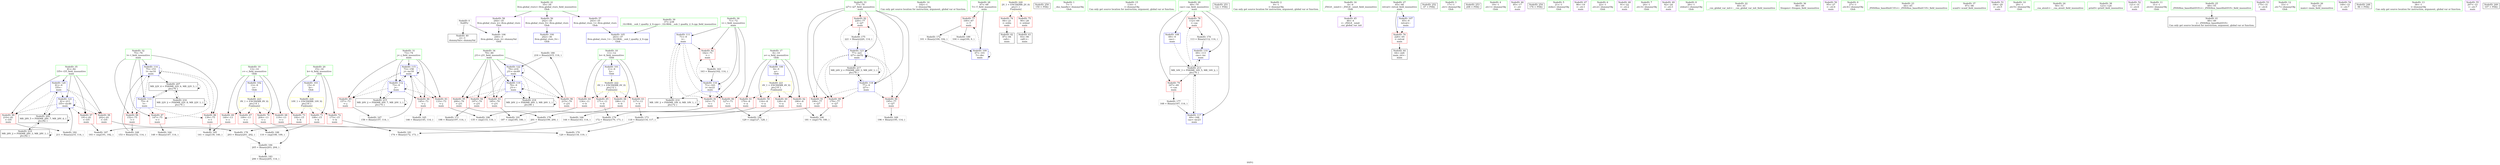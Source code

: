 digraph "SVFG" {
	label="SVFG";

	Node0x5646f2d2cac0 [shape=record,color=grey,label="{NodeID: 0\nNullPtr}"];
	Node0x5646f2d2cac0 -> Node0x5646f2d48980[style=solid];
	Node0x5646f2d2cac0 -> Node0x5646f2d499a0[style=solid];
	Node0x5646f2d527b0 [shape=record,color=grey,label="{NodeID: 180\n216 = Binary(215, 114, )\n}"];
	Node0x5646f2d527b0 -> Node0x5646f2d4eeb0[style=solid];
	Node0x5646f2d49130 [shape=record,color=red,label="{NodeID: 97\n191\<--81\n\<--l35\nmain\n}"];
	Node0x5646f2d49130 -> Node0x5646f2d53230[style=solid];
	Node0x5646f2d2e5d0 [shape=record,color=green,label="{NodeID: 14\n102\<--1\n\<--dummyObj\nCan only get source location for instruction, argument, global var or function.}"];
	Node0x5646f2d49de0 [shape=record,color=blue,label="{NodeID: 111\n71\<--9\ni\<--\nmain\n}"];
	Node0x5646f2d49de0 -> Node0x5646f2d4bb10[style=dashed];
	Node0x5646f2d49de0 -> Node0x5646f2d4bbe0[style=dashed];
	Node0x5646f2d49de0 -> Node0x5646f2d4bcb0[style=dashed];
	Node0x5646f2d49de0 -> Node0x5646f2d4e9d0[style=dashed];
	Node0x5646f2d49de0 -> Node0x5646f2d61400[style=dashed];
	Node0x5646f2d47f70 [shape=record,color=green,label="{NodeID: 28\n67\<--68\nT\<--T_field_insensitive\nmain\n}"];
	Node0x5646f2d47f70 -> Node0x5646f2d4b8a0[style=solid];
	Node0x5646f2d47f70 -> Node0x5646f2d49c40[style=solid];
	Node0x5646f2d48b80 [shape=record,color=black,label="{NodeID: 42\n87\<--84\ncall\<--\nmain\n}"];
	Node0x5646f2d63e00 [shape=record,color=yellow,style=double,label="{NodeID: 222\n6V_1 = ENCHI(MR_6V_0)\npts\{12 \}\nFun[main]}"];
	Node0x5646f2d63e00 -> Node0x5646f2d4ad40[style=dashed];
	Node0x5646f2d63e00 -> Node0x5646f2d4ae10[style=dashed];
	Node0x5646f2d63e00 -> Node0x5646f2d4aee0[style=dashed];
	Node0x5646f2d63e00 -> Node0x5646f2d4afb0[style=dashed];
	Node0x5646f2d4a700 [shape=record,color=purple,label="{NodeID: 56\n242\<--35\nllvm.global_ctors_0\<--llvm.global_ctors\nGlob }"];
	Node0x5646f2d4a700 -> Node0x5646f2d497a0[style=solid];
	Node0x5646f2d4b2f0 [shape=record,color=red,label="{NodeID: 70\n204\<--13\n\<--c\nmain\n}"];
	Node0x5646f2d4b2f0 -> Node0x5646f2d52db0[style=solid];
	Node0x5646f2d70c70 [shape=record,color=black,label="{NodeID: 250\n150 = PHI()\n}"];
	Node0x5646f2d51430 [shape=record,color=grey,label="{NodeID: 167\n158 = Binary(157, 114, )\n}"];
	Node0x5646f2d51430 -> Node0x5646f2d4e900[style=solid];
	Node0x5646f2d4be50 [shape=record,color=red,label="{NodeID: 84\n145\<--73\n\<--j\nmain\n}"];
	Node0x5646f2d4be50 -> Node0x5646f2d51130[style=solid];
	Node0x5646f2d2bbd0 [shape=record,color=green,label="{NodeID: 1\n7\<--1\n__dso_handle\<--dummyObj\nGlob }"];
	Node0x5646f2d52930 [shape=record,color=grey,label="{NodeID: 181\n174 = Binary(172, 173, )\n}"];
	Node0x5646f2d49200 [shape=record,color=red,label="{NodeID: 98\n202\<--81\n\<--l35\nmain\n}"];
	Node0x5646f2d49200 -> Node0x5646f2d524b0[style=solid];
	Node0x5646f2d2e6a0 [shape=record,color=green,label="{NodeID: 15\n114\<--1\n\<--dummyObj\nCan only get source location for instruction, argument, global var or function.}"];
	Node0x5646f2d49eb0 [shape=record,color=blue,label="{NodeID: 112\n73\<--9\nj\<--\nmain\n}"];
	Node0x5646f2d49eb0 -> Node0x5646f2d4bd80[style=dashed];
	Node0x5646f2d49eb0 -> Node0x5646f2d4be50[style=dashed];
	Node0x5646f2d49eb0 -> Node0x5646f2d4bf20[style=dashed];
	Node0x5646f2d49eb0 -> Node0x5646f2d49eb0[style=dashed];
	Node0x5646f2d49eb0 -> Node0x5646f2d4e900[style=dashed];
	Node0x5646f2d49eb0 -> Node0x5646f2d61900[style=dashed];
	Node0x5646f2d48000 [shape=record,color=green,label="{NodeID: 29\n69\<--70\ncas\<--cas_field_insensitive\nmain\n}"];
	Node0x5646f2d48000 -> Node0x5646f2d4b970[style=solid];
	Node0x5646f2d48000 -> Node0x5646f2d4ba40[style=solid];
	Node0x5646f2d48000 -> Node0x5646f2d49b70[style=solid];
	Node0x5646f2d48000 -> Node0x5646f2d49d10[style=solid];
	Node0x5646f2d48000 -> Node0x5646f2d4eaa0[style=solid];
	Node0x5646f2d5fb00 [shape=record,color=black,label="{NodeID: 209\nMR_28V_5 = PHI(MR_28V_7, MR_28V_4, )\npts\{82 \}\n}"];
	Node0x5646f2d5fb00 -> Node0x5646f2d4ed10[style=dashed];
	Node0x5646f2d5fb00 -> Node0x5646f2d5fb00[style=dashed];
	Node0x5646f2d5fb00 -> Node0x5646f2d62d00[style=dashed];
	Node0x5646f2d48c50 [shape=record,color=black,label="{NodeID: 43\n93\<--90\ncall1\<--\nmain\n}"];
	Node0x5646f2d63ee0 [shape=record,color=yellow,style=double,label="{NodeID: 223\n8V_1 = ENCHI(MR_8V_0)\npts\{14 \}\nFun[main]}"];
	Node0x5646f2d63ee0 -> Node0x5646f2d4b080[style=dashed];
	Node0x5646f2d63ee0 -> Node0x5646f2d4b150[style=dashed];
	Node0x5646f2d63ee0 -> Node0x5646f2d4b220[style=dashed];
	Node0x5646f2d63ee0 -> Node0x5646f2d4b2f0[style=dashed];
	Node0x5646f2d4a800 [shape=record,color=purple,label="{NodeID: 57\n243\<--35\nllvm.global_ctors_1\<--llvm.global_ctors\nGlob }"];
	Node0x5646f2d4a800 -> Node0x5646f2d498a0[style=solid];
	Node0x5646f2d4b3c0 [shape=record,color=red,label="{NodeID: 71\n108\<--15\n\<--k\nmain\n}"];
	Node0x5646f2d4b3c0 -> Node0x5646f2d533b0[style=solid];
	Node0x5646f2d70d70 [shape=record,color=black,label="{NodeID: 251\n122 = PHI()\n}"];
	Node0x5646f2d515b0 [shape=record,color=grey,label="{NodeID: 168\n153 = Binary(152, 114, )\n}"];
	Node0x5646f2d515b0 -> Node0x5646f2d4e830[style=solid];
	Node0x5646f2d4bf20 [shape=record,color=red,label="{NodeID: 85\n157\<--73\n\<--j\nmain\n}"];
	Node0x5646f2d4bf20 -> Node0x5646f2d51430[style=solid];
	Node0x5646f2d2ce20 [shape=record,color=green,label="{NodeID: 2\n9\<--1\n\<--dummyObj\nCan only get source location for instruction, argument, global var or function.}"];
	Node0x5646f2d52ab0 [shape=record,color=grey,label="{NodeID: 182\n211 = Binary(210, 114, )\n}"];
	Node0x5646f2d52ab0 -> Node0x5646f2d4ede0[style=solid];
	Node0x5646f2d492d0 [shape=record,color=red,label="{NodeID: 99\n210\<--81\n\<--l35\nmain\n}"];
	Node0x5646f2d492d0 -> Node0x5646f2d52ab0[style=solid];
	Node0x5646f2d2d7b0 [shape=record,color=green,label="{NodeID: 16\n4\<--6\n_ZStL8__ioinit\<--_ZStL8__ioinit_field_insensitive\nGlob }"];
	Node0x5646f2d2d7b0 -> Node0x5646f2d48df0[style=solid];
	Node0x5646f2d49f80 [shape=record,color=blue,label="{NodeID: 113\n75\<--9\nl\<--\nmain\n}"];
	Node0x5646f2d49f80 -> Node0x5646f2d4bff0[style=dashed];
	Node0x5646f2d49f80 -> Node0x5646f2d4c0c0[style=dashed];
	Node0x5646f2d49f80 -> Node0x5646f2d4c190[style=dashed];
	Node0x5646f2d49f80 -> Node0x5646f2d4e830[style=dashed];
	Node0x5646f2d49f80 -> Node0x5646f2d5f100[style=dashed];
	Node0x5646f2d480d0 [shape=record,color=green,label="{NodeID: 30\n71\<--72\ni\<--i_field_insensitive\nmain\n}"];
	Node0x5646f2d480d0 -> Node0x5646f2d4bb10[style=solid];
	Node0x5646f2d480d0 -> Node0x5646f2d4bbe0[style=solid];
	Node0x5646f2d480d0 -> Node0x5646f2d4bcb0[style=solid];
	Node0x5646f2d480d0 -> Node0x5646f2d49de0[style=solid];
	Node0x5646f2d480d0 -> Node0x5646f2d4e9d0[style=solid];
	Node0x5646f2d48d20 [shape=record,color=black,label="{NodeID: 44\n64\<--226\nmain_ret\<--\nmain\n}"];
	Node0x5646f2d647d0 [shape=record,color=yellow,style=double,label="{NodeID: 224\n10V_1 = ENCHI(MR_10V_0)\npts\{16 \}\nFun[main]}"];
	Node0x5646f2d647d0 -> Node0x5646f2d4b3c0[style=dashed];
	Node0x5646f2d647d0 -> Node0x5646f2d4b490[style=dashed];
	Node0x5646f2d647d0 -> Node0x5646f2d4b560[style=dashed];
	Node0x5646f2d4a900 [shape=record,color=purple,label="{NodeID: 58\n244\<--35\nllvm.global_ctors_2\<--llvm.global_ctors\nGlob }"];
	Node0x5646f2d4a900 -> Node0x5646f2d499a0[style=solid];
	Node0x5646f2d4b490 [shape=record,color=red,label="{NodeID: 72\n173\<--15\n\<--k\nmain\n}"];
	Node0x5646f2d4b490 -> Node0x5646f2d52930[style=solid];
	Node0x5646f2d70e70 [shape=record,color=black,label="{NodeID: 252\n47 = PHI()\n}"];
	Node0x5646f2d51730 [shape=record,color=grey,label="{NodeID: 169\n196 = Binary(195, 114, )\n}"];
	Node0x5646f2d4bff0 [shape=record,color=red,label="{NodeID: 86\n139\<--75\n\<--l\nmain\n}"];
	Node0x5646f2d4bff0 -> Node0x5646f2d52f30[style=solid];
	Node0x5646f2d2d680 [shape=record,color=green,label="{NodeID: 3\n17\<--1\n.str\<--dummyObj\nGlob }"];
	Node0x5646f2d52c30 [shape=record,color=grey,label="{NodeID: 183\n206 = Binary(205, 114, )\n}"];
	Node0x5646f2d493a0 [shape=record,color=blue,label="{NodeID: 100\n8\<--9\na\<--\nGlob }"];
	Node0x5646f2d493a0 -> Node0x5646f2d63d20[style=dashed];
	Node0x5646f2d2d880 [shape=record,color=green,label="{NodeID: 17\n8\<--10\na\<--a_field_insensitive\nGlob }"];
	Node0x5646f2d2d880 -> Node0x5646f2d4aa00[style=solid];
	Node0x5646f2d2d880 -> Node0x5646f2d4aad0[style=solid];
	Node0x5646f2d2d880 -> Node0x5646f2d4aba0[style=solid];
	Node0x5646f2d2d880 -> Node0x5646f2d4ac70[style=solid];
	Node0x5646f2d2d880 -> Node0x5646f2d493a0[style=solid];
	Node0x5646f2d4e830 [shape=record,color=blue,label="{NodeID: 114\n75\<--153\nl\<--inc16\nmain\n}"];
	Node0x5646f2d4e830 -> Node0x5646f2d4bff0[style=dashed];
	Node0x5646f2d4e830 -> Node0x5646f2d4c0c0[style=dashed];
	Node0x5646f2d4e830 -> Node0x5646f2d4c190[style=dashed];
	Node0x5646f2d4e830 -> Node0x5646f2d4e830[style=dashed];
	Node0x5646f2d4e830 -> Node0x5646f2d5f100[style=dashed];
	Node0x5646f2d481a0 [shape=record,color=green,label="{NodeID: 31\n73\<--74\nj\<--j_field_insensitive\nmain\n}"];
	Node0x5646f2d481a0 -> Node0x5646f2d4bd80[style=solid];
	Node0x5646f2d481a0 -> Node0x5646f2d4be50[style=solid];
	Node0x5646f2d481a0 -> Node0x5646f2d4bf20[style=solid];
	Node0x5646f2d481a0 -> Node0x5646f2d49eb0[style=solid];
	Node0x5646f2d481a0 -> Node0x5646f2d4e900[style=solid];
	Node0x5646f2d48df0 [shape=record,color=purple,label="{NodeID: 45\n46\<--4\n\<--_ZStL8__ioinit\n__cxx_global_var_init\n}"];
	Node0x5646f2d4aa00 [shape=record,color=red,label="{NodeID: 59\n116\<--8\n\<--a\nmain\n}"];
	Node0x5646f2d4aa00 -> Node0x5646f2d51d30[style=solid];
	Node0x5646f2d4b560 [shape=record,color=red,label="{NodeID: 73\n192\<--15\n\<--k\nmain\n}"];
	Node0x5646f2d4b560 -> Node0x5646f2d53230[style=solid];
	Node0x5646f2d70f70 [shape=record,color=black,label="{NodeID: 253\n208 = PHI()\n}"];
	Node0x5646f2d518b0 [shape=record,color=grey,label="{NodeID: 170\n120 = Binary(118, 119, )\n}"];
	Node0x5646f2d4c0c0 [shape=record,color=red,label="{NodeID: 87\n147\<--75\n\<--l\nmain\n}"];
	Node0x5646f2d4c0c0 -> Node0x5646f2d50fb0[style=solid];
	Node0x5646f2d2d0c0 [shape=record,color=green,label="{NodeID: 4\n19\<--1\n.str.1\<--dummyObj\nGlob }"];
	Node0x5646f2d52db0 [shape=record,color=grey,label="{NodeID: 184\n205 = Binary(203, 204, )\n}"];
	Node0x5646f2d52db0 -> Node0x5646f2d52c30[style=solid];
	Node0x5646f2d494a0 [shape=record,color=blue,label="{NodeID: 101\n11\<--9\nb\<--\nGlob }"];
	Node0x5646f2d494a0 -> Node0x5646f2d63e00[style=dashed];
	Node0x5646f2d2d950 [shape=record,color=green,label="{NodeID: 18\n11\<--12\nb\<--b_field_insensitive\nGlob }"];
	Node0x5646f2d2d950 -> Node0x5646f2d4ad40[style=solid];
	Node0x5646f2d2d950 -> Node0x5646f2d4ae10[style=solid];
	Node0x5646f2d2d950 -> Node0x5646f2d4aee0[style=solid];
	Node0x5646f2d2d950 -> Node0x5646f2d4afb0[style=solid];
	Node0x5646f2d2d950 -> Node0x5646f2d494a0[style=solid];
	Node0x5646f2d4e900 [shape=record,color=blue,label="{NodeID: 115\n73\<--158\nj\<--inc18\nmain\n}"];
	Node0x5646f2d4e900 -> Node0x5646f2d4bd80[style=dashed];
	Node0x5646f2d4e900 -> Node0x5646f2d4be50[style=dashed];
	Node0x5646f2d4e900 -> Node0x5646f2d4bf20[style=dashed];
	Node0x5646f2d4e900 -> Node0x5646f2d49eb0[style=dashed];
	Node0x5646f2d4e900 -> Node0x5646f2d4e900[style=dashed];
	Node0x5646f2d4e900 -> Node0x5646f2d61900[style=dashed];
	Node0x5646f2d48270 [shape=record,color=green,label="{NodeID: 32\n75\<--76\nl\<--l_field_insensitive\nmain\n}"];
	Node0x5646f2d48270 -> Node0x5646f2d4bff0[style=solid];
	Node0x5646f2d48270 -> Node0x5646f2d4c0c0[style=solid];
	Node0x5646f2d48270 -> Node0x5646f2d4c190[style=solid];
	Node0x5646f2d48270 -> Node0x5646f2d49f80[style=solid];
	Node0x5646f2d48270 -> Node0x5646f2d4e830[style=solid];
	Node0x5646f2d48ec0 [shape=record,color=purple,label="{NodeID: 46\n85\<--17\n\<--.str\nmain\n}"];
	Node0x5646f2d4aad0 [shape=record,color=red,label="{NodeID: 60\n128\<--8\n\<--a\nmain\n}"];
	Node0x5646f2d4aad0 -> Node0x5646f2d4c8d0[style=solid];
	Node0x5646f2d4b630 [shape=record,color=red,label="{NodeID: 74\n84\<--21\n\<--stdin\nmain\n}"];
	Node0x5646f2d4b630 -> Node0x5646f2d48b80[style=solid];
	Node0x5646f2d71070 [shape=record,color=black,label="{NodeID: 254\n176 = PHI()\n}"];
	Node0x5646f2d51a30 [shape=record,color=grey,label="{NodeID: 171\n198 = Binary(197, 114, )\n}"];
	Node0x5646f2d4c190 [shape=record,color=red,label="{NodeID: 88\n152\<--75\n\<--l\nmain\n}"];
	Node0x5646f2d4c190 -> Node0x5646f2d515b0[style=solid];
	Node0x5646f2d2cf40 [shape=record,color=green,label="{NodeID: 5\n21\<--1\nstdin\<--dummyObj\nGlob }"];
	Node0x5646f2d52f30 [shape=record,color=grey,label="{NodeID: 185\n141 = cmp(139, 140, )\n}"];
	Node0x5646f2d495a0 [shape=record,color=blue,label="{NodeID: 102\n13\<--9\nc\<--\nGlob }"];
	Node0x5646f2d495a0 -> Node0x5646f2d63ee0[style=dashed];
	Node0x5646f2d2da20 [shape=record,color=green,label="{NodeID: 19\n13\<--14\nc\<--c_field_insensitive\nGlob }"];
	Node0x5646f2d2da20 -> Node0x5646f2d4b080[style=solid];
	Node0x5646f2d2da20 -> Node0x5646f2d4b150[style=solid];
	Node0x5646f2d2da20 -> Node0x5646f2d4b220[style=solid];
	Node0x5646f2d2da20 -> Node0x5646f2d4b2f0[style=solid];
	Node0x5646f2d2da20 -> Node0x5646f2d495a0[style=solid];
	Node0x5646f2d4e9d0 [shape=record,color=blue,label="{NodeID: 116\n71\<--163\ni\<--inc21\nmain\n}"];
	Node0x5646f2d4e9d0 -> Node0x5646f2d4bb10[style=dashed];
	Node0x5646f2d4e9d0 -> Node0x5646f2d4bbe0[style=dashed];
	Node0x5646f2d4e9d0 -> Node0x5646f2d4bcb0[style=dashed];
	Node0x5646f2d4e9d0 -> Node0x5646f2d4e9d0[style=dashed];
	Node0x5646f2d4e9d0 -> Node0x5646f2d61400[style=dashed];
	Node0x5646f2d48340 [shape=record,color=green,label="{NodeID: 33\n77\<--78\ni27\<--i27_field_insensitive\nmain\n}"];
	Node0x5646f2d48340 -> Node0x5646f2d4c260[style=solid];
	Node0x5646f2d48340 -> Node0x5646f2d4c330[style=solid];
	Node0x5646f2d48340 -> Node0x5646f2d4c400[style=solid];
	Node0x5646f2d48340 -> Node0x5646f2d4c4d0[style=solid];
	Node0x5646f2d48340 -> Node0x5646f2d4eb70[style=solid];
	Node0x5646f2d48340 -> Node0x5646f2d4ef80[style=solid];
	Node0x5646f2d60f00 [shape=record,color=black,label="{NodeID: 213\nMR_16V_3 = PHI(MR_16V_5, MR_16V_2, )\npts\{70 \}\n}"];
	Node0x5646f2d60f00 -> Node0x5646f2d4b970[style=dashed];
	Node0x5646f2d60f00 -> Node0x5646f2d4ba40[style=dashed];
	Node0x5646f2d60f00 -> Node0x5646f2d49d10[style=dashed];
	Node0x5646f2d60f00 -> Node0x5646f2d4eaa0[style=dashed];
	Node0x5646f2d48f90 [shape=record,color=purple,label="{NodeID: 47\n86\<--19\n\<--.str.1\nmain\n}"];
	Node0x5646f2d4aba0 [shape=record,color=red,label="{NodeID: 61\n170\<--8\n\<--a\nmain\n}"];
	Node0x5646f2d4aba0 -> Node0x5646f2d52630[style=solid];
	Node0x5646f2d4b700 [shape=record,color=red,label="{NodeID: 75\n90\<--26\n\<--stdout\nmain\n}"];
	Node0x5646f2d4b700 -> Node0x5646f2d48c50[style=solid];
	Node0x5646f2d51bb0 [shape=record,color=grey,label="{NodeID: 172\n101 = Binary(100, 102, )\n}"];
	Node0x5646f2d51bb0 -> Node0x5646f2d49c40[style=solid];
	Node0x5646f2d4c260 [shape=record,color=red,label="{NodeID: 89\n179\<--77\n\<--i27\nmain\n}"];
	Node0x5646f2d4c260 -> Node0x5646f2d536b0[style=solid];
	Node0x5646f2d2cfd0 [shape=record,color=green,label="{NodeID: 6\n22\<--1\n.str.2\<--dummyObj\nGlob }"];
	Node0x5646f2d530b0 [shape=record,color=grey,label="{NodeID: 186\n135 = cmp(133, 134, )\n}"];
	Node0x5646f2d496a0 [shape=record,color=blue,label="{NodeID: 103\n15\<--9\nk\<--\nGlob }"];
	Node0x5646f2d496a0 -> Node0x5646f2d647d0[style=dashed];
	Node0x5646f2d2daf0 [shape=record,color=green,label="{NodeID: 20\n15\<--16\nk\<--k_field_insensitive\nGlob }"];
	Node0x5646f2d2daf0 -> Node0x5646f2d4b3c0[style=solid];
	Node0x5646f2d2daf0 -> Node0x5646f2d4b490[style=solid];
	Node0x5646f2d2daf0 -> Node0x5646f2d4b560[style=solid];
	Node0x5646f2d2daf0 -> Node0x5646f2d496a0[style=solid];
	Node0x5646f2d4eaa0 [shape=record,color=blue,label="{NodeID: 117\n69\<--168\ncas\<--inc23\nmain\n}"];
	Node0x5646f2d4eaa0 -> Node0x5646f2d60f00[style=dashed];
	Node0x5646f2d48410 [shape=record,color=green,label="{NodeID: 34\n79\<--80\nj31\<--j31_field_insensitive\nmain\n}"];
	Node0x5646f2d48410 -> Node0x5646f2d4c5a0[style=solid];
	Node0x5646f2d48410 -> Node0x5646f2d4c670[style=solid];
	Node0x5646f2d48410 -> Node0x5646f2d4c740[style=solid];
	Node0x5646f2d48410 -> Node0x5646f2d49060[style=solid];
	Node0x5646f2d48410 -> Node0x5646f2d4ec40[style=solid];
	Node0x5646f2d48410 -> Node0x5646f2d4eeb0[style=solid];
	Node0x5646f2d61400 [shape=record,color=black,label="{NodeID: 214\nMR_18V_2 = PHI(MR_18V_6, MR_18V_1, )\npts\{72 \}\n}"];
	Node0x5646f2d61400 -> Node0x5646f2d49de0[style=dashed];
	Node0x5646f2d61400 -> Node0x5646f2d61400[style=dashed];
	Node0x5646f2d4a080 [shape=record,color=purple,label="{NodeID: 48\n91\<--22\n\<--.str.2\nmain\n}"];
	Node0x5646f2d4ac70 [shape=record,color=red,label="{NodeID: 62\n180\<--8\n\<--a\nmain\n}"];
	Node0x5646f2d4ac70 -> Node0x5646f2d536b0[style=solid];
	Node0x5646f2d4b7d0 [shape=record,color=red,label="{NodeID: 76\n226\<--65\n\<--retval\nmain\n}"];
	Node0x5646f2d4b7d0 -> Node0x5646f2d48d20[style=solid];
	Node0x5646f2d51d30 [shape=record,color=grey,label="{NodeID: 173\n118 = Binary(116, 117, )\n}"];
	Node0x5646f2d51d30 -> Node0x5646f2d518b0[style=solid];
	Node0x5646f2d4c330 [shape=record,color=red,label="{NodeID: 90\n195\<--77\n\<--i27\nmain\n}"];
	Node0x5646f2d4c330 -> Node0x5646f2d51730[style=solid];
	Node0x5646f2d2e0e0 [shape=record,color=green,label="{NodeID: 7\n24\<--1\n.str.3\<--dummyObj\nGlob }"];
	Node0x5646f2d53230 [shape=record,color=grey,label="{NodeID: 187\n193 = cmp(191, 192, )\n}"];
	Node0x5646f2d497a0 [shape=record,color=blue,label="{NodeID: 104\n242\<--36\nllvm.global_ctors_0\<--\nGlob }"];
	Node0x5646f2d2dbc0 [shape=record,color=green,label="{NodeID: 21\n35\<--39\nllvm.global_ctors\<--llvm.global_ctors_field_insensitive\nGlob }"];
	Node0x5646f2d2dbc0 -> Node0x5646f2d4a700[style=solid];
	Node0x5646f2d2dbc0 -> Node0x5646f2d4a800[style=solid];
	Node0x5646f2d2dbc0 -> Node0x5646f2d4a900[style=solid];
	Node0x5646f2d4eb70 [shape=record,color=blue,label="{NodeID: 118\n77\<--9\ni27\<--\nmain\n}"];
	Node0x5646f2d4eb70 -> Node0x5646f2d4c260[style=dashed];
	Node0x5646f2d4eb70 -> Node0x5646f2d4c330[style=dashed];
	Node0x5646f2d4eb70 -> Node0x5646f2d4c400[style=dashed];
	Node0x5646f2d4eb70 -> Node0x5646f2d4c4d0[style=dashed];
	Node0x5646f2d4eb70 -> Node0x5646f2d4ef80[style=dashed];
	Node0x5646f2d4eb70 -> Node0x5646f2d62300[style=dashed];
	Node0x5646f2d484e0 [shape=record,color=green,label="{NodeID: 35\n81\<--82\nl35\<--l35_field_insensitive\nmain\n}"];
	Node0x5646f2d484e0 -> Node0x5646f2d49130[style=solid];
	Node0x5646f2d484e0 -> Node0x5646f2d49200[style=solid];
	Node0x5646f2d484e0 -> Node0x5646f2d492d0[style=solid];
	Node0x5646f2d484e0 -> Node0x5646f2d4ed10[style=solid];
	Node0x5646f2d484e0 -> Node0x5646f2d4ede0[style=solid];
	Node0x5646f2d61900 [shape=record,color=black,label="{NodeID: 215\nMR_20V_2 = PHI(MR_20V_7, MR_20V_1, )\npts\{74 \}\n}"];
	Node0x5646f2d61900 -> Node0x5646f2d49eb0[style=dashed];
	Node0x5646f2d61900 -> Node0x5646f2d61900[style=dashed];
	Node0x5646f2d4a150 [shape=record,color=purple,label="{NodeID: 49\n92\<--24\n\<--.str.3\nmain\n}"];
	Node0x5646f2d4ad40 [shape=record,color=red,label="{NodeID: 63\n117\<--11\n\<--b\nmain\n}"];
	Node0x5646f2d4ad40 -> Node0x5646f2d51d30[style=solid];
	Node0x5646f2d4b8a0 [shape=record,color=red,label="{NodeID: 77\n100\<--67\n\<--T\nmain\n}"];
	Node0x5646f2d4b8a0 -> Node0x5646f2d51bb0[style=solid];
	Node0x5646f2d4b8a0 -> Node0x5646f2d53530[style=solid];
	Node0x5646f2d51eb0 [shape=record,color=grey,label="{NodeID: 174\n113 = Binary(112, 114, )\n}"];
	Node0x5646f2d51eb0 -> Node0x5646f2d49d10[style=solid];
	Node0x5646f2d4c400 [shape=record,color=red,label="{NodeID: 91\n199\<--77\n\<--i27\nmain\n}"];
	Node0x5646f2d4c400 -> Node0x5646f2d521b0[style=solid];
	Node0x5646f2d2e170 [shape=record,color=green,label="{NodeID: 8\n26\<--1\nstdout\<--dummyObj\nGlob }"];
	Node0x5646f2d533b0 [shape=record,color=grey,label="{NodeID: 188\n110 = cmp(108, 109, )\n}"];
	Node0x5646f2d498a0 [shape=record,color=blue,label="{NodeID: 105\n243\<--37\nllvm.global_ctors_1\<--_GLOBAL__sub_I_quailty_2_0.cpp\nGlob }"];
	Node0x5646f2d2dc90 [shape=record,color=green,label="{NodeID: 22\n40\<--41\n__cxx_global_var_init\<--__cxx_global_var_init_field_insensitive\n}"];
	Node0x5646f2d4ec40 [shape=record,color=blue,label="{NodeID: 119\n79\<--9\nj31\<--\nmain\n}"];
	Node0x5646f2d4ec40 -> Node0x5646f2d4c5a0[style=dashed];
	Node0x5646f2d4ec40 -> Node0x5646f2d4c670[style=dashed];
	Node0x5646f2d4ec40 -> Node0x5646f2d4c740[style=dashed];
	Node0x5646f2d4ec40 -> Node0x5646f2d49060[style=dashed];
	Node0x5646f2d4ec40 -> Node0x5646f2d4ec40[style=dashed];
	Node0x5646f2d4ec40 -> Node0x5646f2d4eeb0[style=dashed];
	Node0x5646f2d4ec40 -> Node0x5646f2d62800[style=dashed];
	Node0x5646f2d485b0 [shape=record,color=green,label="{NodeID: 36\n88\<--89\nfreopen\<--freopen_field_insensitive\n}"];
	Node0x5646f2d61e00 [shape=record,color=black,label="{NodeID: 216\nMR_22V_2 = PHI(MR_22V_8, MR_22V_1, )\npts\{76 \}\n}"];
	Node0x5646f2d61e00 -> Node0x5646f2d5f100[style=dashed];
	Node0x5646f2d61e00 -> Node0x5646f2d61e00[style=dashed];
	Node0x5646f2d4a220 [shape=record,color=purple,label="{NodeID: 50\n95\<--27\n\<--.str.4\nmain\n}"];
	Node0x5646f2d4ae10 [shape=record,color=red,label="{NodeID: 64\n134\<--11\n\<--b\nmain\n}"];
	Node0x5646f2d4ae10 -> Node0x5646f2d530b0[style=solid];
	Node0x5646f2d4b970 [shape=record,color=red,label="{NodeID: 78\n112\<--69\n\<--cas\nmain\n}"];
	Node0x5646f2d4b970 -> Node0x5646f2d51eb0[style=solid];
	Node0x5646f2d52030 [shape=record,color=grey,label="{NodeID: 175\n221 = Binary(220, 114, )\n}"];
	Node0x5646f2d52030 -> Node0x5646f2d4ef80[style=solid];
	Node0x5646f2d4c4d0 [shape=record,color=red,label="{NodeID: 92\n220\<--77\n\<--i27\nmain\n}"];
	Node0x5646f2d4c4d0 -> Node0x5646f2d52030[style=solid];
	Node0x5646f2d2e200 [shape=record,color=green,label="{NodeID: 9\n27\<--1\n.str.4\<--dummyObj\nGlob }"];
	Node0x5646f2d53530 [shape=record,color=grey,label="{NodeID: 189\n104 = cmp(100, 9, )\n}"];
	Node0x5646f2d499a0 [shape=record,color=blue, style = dotted,label="{NodeID: 106\n244\<--3\nllvm.global_ctors_2\<--dummyVal\nGlob }"];
	Node0x5646f2d2dd60 [shape=record,color=green,label="{NodeID: 23\n44\<--45\n_ZNSt8ios_base4InitC1Ev\<--_ZNSt8ios_base4InitC1Ev_field_insensitive\n}"];
	Node0x5646f2d4ed10 [shape=record,color=blue,label="{NodeID: 120\n81\<--9\nl35\<--\nmain\n}"];
	Node0x5646f2d4ed10 -> Node0x5646f2d49130[style=dashed];
	Node0x5646f2d4ed10 -> Node0x5646f2d49200[style=dashed];
	Node0x5646f2d4ed10 -> Node0x5646f2d492d0[style=dashed];
	Node0x5646f2d4ed10 -> Node0x5646f2d4ede0[style=dashed];
	Node0x5646f2d4ed10 -> Node0x5646f2d5fb00[style=dashed];
	Node0x5646f2d48680 [shape=record,color=green,label="{NodeID: 37\n97\<--98\nscanf\<--scanf_field_insensitive\n}"];
	Node0x5646f2d62300 [shape=record,color=black,label="{NodeID: 217\nMR_24V_2 = PHI(MR_24V_3, MR_24V_1, )\npts\{78 \}\n}"];
	Node0x5646f2d62300 -> Node0x5646f2d4eb70[style=dashed];
	Node0x5646f2d62300 -> Node0x5646f2d62300[style=dashed];
	Node0x5646f2d4a2f0 [shape=record,color=purple,label="{NodeID: 51\n106\<--29\n\<--.str.5\nmain\n}"];
	Node0x5646f2d4aee0 [shape=record,color=red,label="{NodeID: 65\n171\<--11\n\<--b\nmain\n}"];
	Node0x5646f2d4aee0 -> Node0x5646f2d52630[style=solid];
	Node0x5646f2d4ba40 [shape=record,color=red,label="{NodeID: 79\n167\<--69\n\<--cas\nmain\n}"];
	Node0x5646f2d4ba40 -> Node0x5646f2d52330[style=solid];
	Node0x5646f2d521b0 [shape=record,color=grey,label="{NodeID: 176\n201 = Binary(199, 200, )\n}"];
	Node0x5646f2d521b0 -> Node0x5646f2d524b0[style=solid];
	Node0x5646f2d4c5a0 [shape=record,color=red,label="{NodeID: 93\n185\<--79\n\<--j31\nmain\n}"];
	Node0x5646f2d4c5a0 -> Node0x5646f2d53830[style=solid];
	Node0x5646f2d2e290 [shape=record,color=green,label="{NodeID: 10\n29\<--1\n.str.5\<--dummyObj\nGlob }"];
	Node0x5646f2d536b0 [shape=record,color=grey,label="{NodeID: 190\n181 = cmp(179, 180, )\n}"];
	Node0x5646f2d49aa0 [shape=record,color=blue,label="{NodeID: 107\n65\<--9\nretval\<--\nmain\n}"];
	Node0x5646f2d49aa0 -> Node0x5646f2d4b7d0[style=dashed];
	Node0x5646f2d2de30 [shape=record,color=green,label="{NodeID: 24\n50\<--51\n__cxa_atexit\<--__cxa_atexit_field_insensitive\n}"];
	Node0x5646f2d4ede0 [shape=record,color=blue,label="{NodeID: 121\n81\<--211\nl35\<--inc46\nmain\n}"];
	Node0x5646f2d4ede0 -> Node0x5646f2d49130[style=dashed];
	Node0x5646f2d4ede0 -> Node0x5646f2d49200[style=dashed];
	Node0x5646f2d4ede0 -> Node0x5646f2d492d0[style=dashed];
	Node0x5646f2d4ede0 -> Node0x5646f2d4ede0[style=dashed];
	Node0x5646f2d4ede0 -> Node0x5646f2d5fb00[style=dashed];
	Node0x5646f2d48780 [shape=record,color=green,label="{NodeID: 38\n123\<--124\nprintf\<--printf_field_insensitive\n}"];
	Node0x5646f2d62800 [shape=record,color=black,label="{NodeID: 218\nMR_26V_2 = PHI(MR_26V_3, MR_26V_1, )\npts\{80 \}\n}"];
	Node0x5646f2d62800 -> Node0x5646f2d4ec40[style=dashed];
	Node0x5646f2d62800 -> Node0x5646f2d62800[style=dashed];
	Node0x5646f2d4a3c0 [shape=record,color=purple,label="{NodeID: 52\n121\<--31\n\<--.str.6\nmain\n}"];
	Node0x5646f2d4afb0 [shape=record,color=red,label="{NodeID: 66\n186\<--11\n\<--b\nmain\n}"];
	Node0x5646f2d4afb0 -> Node0x5646f2d53830[style=solid];
	Node0x5646f2d50e30 [shape=record,color=grey,label="{NodeID: 163\n163 = Binary(162, 114, )\n}"];
	Node0x5646f2d50e30 -> Node0x5646f2d4e9d0[style=solid];
	Node0x5646f2d4bb10 [shape=record,color=red,label="{NodeID: 80\n127\<--71\n\<--i\nmain\n}"];
	Node0x5646f2d4bb10 -> Node0x5646f2d4c8d0[style=solid];
	Node0x5646f2d52330 [shape=record,color=grey,label="{NodeID: 177\n168 = Binary(167, 114, )\n}"];
	Node0x5646f2d52330 -> Node0x5646f2d4eaa0[style=solid];
	Node0x5646f2d4c670 [shape=record,color=red,label="{NodeID: 94\n197\<--79\n\<--j31\nmain\n}"];
	Node0x5646f2d4c670 -> Node0x5646f2d51a30[style=solid];
	Node0x5646f2d2e360 [shape=record,color=green,label="{NodeID: 11\n31\<--1\n.str.6\<--dummyObj\nGlob }"];
	Node0x5646f2d53830 [shape=record,color=grey,label="{NodeID: 191\n187 = cmp(185, 186, )\n}"];
	Node0x5646f2d49b70 [shape=record,color=blue,label="{NodeID: 108\n69\<--9\ncas\<--\nmain\n}"];
	Node0x5646f2d49b70 -> Node0x5646f2d60f00[style=dashed];
	Node0x5646f2d2df00 [shape=record,color=green,label="{NodeID: 25\n49\<--55\n_ZNSt8ios_base4InitD1Ev\<--_ZNSt8ios_base4InitD1Ev_field_insensitive\n}"];
	Node0x5646f2d2df00 -> Node0x5646f2d48a80[style=solid];
	Node0x5646f2d4eeb0 [shape=record,color=blue,label="{NodeID: 122\n79\<--216\nj31\<--inc49\nmain\n}"];
	Node0x5646f2d4eeb0 -> Node0x5646f2d4c5a0[style=dashed];
	Node0x5646f2d4eeb0 -> Node0x5646f2d4c670[style=dashed];
	Node0x5646f2d4eeb0 -> Node0x5646f2d4c740[style=dashed];
	Node0x5646f2d4eeb0 -> Node0x5646f2d49060[style=dashed];
	Node0x5646f2d4eeb0 -> Node0x5646f2d4ec40[style=dashed];
	Node0x5646f2d4eeb0 -> Node0x5646f2d4eeb0[style=dashed];
	Node0x5646f2d4eeb0 -> Node0x5646f2d62800[style=dashed];
	Node0x5646f2d48880 [shape=record,color=green,label="{NodeID: 39\n37\<--238\n_GLOBAL__sub_I_quailty_2_0.cpp\<--_GLOBAL__sub_I_quailty_2_0.cpp_field_insensitive\n}"];
	Node0x5646f2d48880 -> Node0x5646f2d498a0[style=solid];
	Node0x5646f2d62d00 [shape=record,color=black,label="{NodeID: 219\nMR_28V_2 = PHI(MR_28V_3, MR_28V_1, )\npts\{82 \}\n}"];
	Node0x5646f2d62d00 -> Node0x5646f2d5fb00[style=dashed];
	Node0x5646f2d62d00 -> Node0x5646f2d62d00[style=dashed];
	Node0x5646f2d4a490 [shape=record,color=purple,label="{NodeID: 53\n175\<--31\n\<--.str.6\nmain\n}"];
	Node0x5646f2d4b080 [shape=record,color=red,label="{NodeID: 67\n109\<--13\n\<--c\nmain\n}"];
	Node0x5646f2d4b080 -> Node0x5646f2d533b0[style=solid];
	Node0x5646f2d50fb0 [shape=record,color=grey,label="{NodeID: 164\n148 = Binary(147, 114, )\n}"];
	Node0x5646f2d4bbe0 [shape=record,color=red,label="{NodeID: 81\n143\<--71\n\<--i\nmain\n}"];
	Node0x5646f2d4bbe0 -> Node0x5646f2d512b0[style=solid];
	Node0x5646f2d524b0 [shape=record,color=grey,label="{NodeID: 178\n203 = Binary(201, 202, )\n}"];
	Node0x5646f2d524b0 -> Node0x5646f2d52db0[style=solid];
	Node0x5646f2d4c740 [shape=record,color=red,label="{NodeID: 95\n200\<--79\n\<--j31\nmain\n}"];
	Node0x5646f2d4c740 -> Node0x5646f2d521b0[style=solid];
	Node0x5646f2d2e430 [shape=record,color=green,label="{NodeID: 12\n33\<--1\n.str.7\<--dummyObj\nGlob }"];
	Node0x5646f2d4c8d0 [shape=record,color=grey,label="{NodeID: 192\n129 = cmp(127, 128, )\n}"];
	Node0x5646f2d49c40 [shape=record,color=blue,label="{NodeID: 109\n67\<--101\nT\<--dec\nmain\n}"];
	Node0x5646f2d49c40 -> Node0x5646f2d4b8a0[style=dashed];
	Node0x5646f2d49c40 -> Node0x5646f2d49c40[style=dashed];
	Node0x5646f2d2dfd0 [shape=record,color=green,label="{NodeID: 26\n62\<--63\nmain\<--main_field_insensitive\n}"];
	Node0x5646f2d4ef80 [shape=record,color=blue,label="{NodeID: 123\n77\<--221\ni27\<--inc52\nmain\n}"];
	Node0x5646f2d4ef80 -> Node0x5646f2d4c260[style=dashed];
	Node0x5646f2d4ef80 -> Node0x5646f2d4c330[style=dashed];
	Node0x5646f2d4ef80 -> Node0x5646f2d4c400[style=dashed];
	Node0x5646f2d4ef80 -> Node0x5646f2d4c4d0[style=dashed];
	Node0x5646f2d4ef80 -> Node0x5646f2d4ef80[style=dashed];
	Node0x5646f2d4ef80 -> Node0x5646f2d62300[style=dashed];
	Node0x5646f2d48980 [shape=record,color=black,label="{NodeID: 40\n2\<--3\ndummyVal\<--dummyVal\n}"];
	Node0x5646f2d63200 [shape=record,color=yellow,style=double,label="{NodeID: 220\n2V_1 = ENCHI(MR_2V_0)\npts\{1 \}\nFun[main]}"];
	Node0x5646f2d63200 -> Node0x5646f2d4b630[style=dashed];
	Node0x5646f2d63200 -> Node0x5646f2d4b700[style=dashed];
	Node0x5646f2d4a560 [shape=record,color=purple,label="{NodeID: 54\n149\<--33\n\<--.str.7\nmain\n}"];
	Node0x5646f2d4b150 [shape=record,color=red,label="{NodeID: 68\n119\<--13\n\<--c\nmain\n}"];
	Node0x5646f2d4b150 -> Node0x5646f2d518b0[style=solid];
	Node0x5646f2d70a70 [shape=record,color=black,label="{NodeID: 248\n96 = PHI()\n}"];
	Node0x5646f2d51130 [shape=record,color=grey,label="{NodeID: 165\n146 = Binary(145, 114, )\n}"];
	Node0x5646f2d4bcb0 [shape=record,color=red,label="{NodeID: 82\n162\<--71\n\<--i\nmain\n}"];
	Node0x5646f2d4bcb0 -> Node0x5646f2d50e30[style=solid];
	Node0x5646f2d52630 [shape=record,color=grey,label="{NodeID: 179\n172 = Binary(170, 171, )\n}"];
	Node0x5646f2d52630 -> Node0x5646f2d52930[style=solid];
	Node0x5646f2d49060 [shape=record,color=red,label="{NodeID: 96\n215\<--79\n\<--j31\nmain\n}"];
	Node0x5646f2d49060 -> Node0x5646f2d527b0[style=solid];
	Node0x5646f2d2e500 [shape=record,color=green,label="{NodeID: 13\n36\<--1\n\<--dummyObj\nCan only get source location for instruction, argument, global var or function.}"];
	Node0x5646f2d49d10 [shape=record,color=blue,label="{NodeID: 110\n69\<--113\ncas\<--inc\nmain\n}"];
	Node0x5646f2d49d10 -> Node0x5646f2d60f00[style=dashed];
	Node0x5646f2d47ee0 [shape=record,color=green,label="{NodeID: 27\n65\<--66\nretval\<--retval_field_insensitive\nmain\n}"];
	Node0x5646f2d47ee0 -> Node0x5646f2d4b7d0[style=solid];
	Node0x5646f2d47ee0 -> Node0x5646f2d49aa0[style=solid];
	Node0x5646f2d5f100 [shape=record,color=black,label="{NodeID: 207\nMR_22V_4 = PHI(MR_22V_6, MR_22V_3, )\npts\{76 \}\n}"];
	Node0x5646f2d5f100 -> Node0x5646f2d49f80[style=dashed];
	Node0x5646f2d5f100 -> Node0x5646f2d5f100[style=dashed];
	Node0x5646f2d5f100 -> Node0x5646f2d61e00[style=dashed];
	Node0x5646f2d48a80 [shape=record,color=black,label="{NodeID: 41\n48\<--49\n\<--_ZNSt8ios_base4InitD1Ev\nCan only get source location for instruction, argument, global var or function.}"];
	Node0x5646f2d63d20 [shape=record,color=yellow,style=double,label="{NodeID: 221\n4V_1 = ENCHI(MR_4V_0)\npts\{10 \}\nFun[main]}"];
	Node0x5646f2d63d20 -> Node0x5646f2d4aa00[style=dashed];
	Node0x5646f2d63d20 -> Node0x5646f2d4aad0[style=dashed];
	Node0x5646f2d63d20 -> Node0x5646f2d4aba0[style=dashed];
	Node0x5646f2d63d20 -> Node0x5646f2d4ac70[style=dashed];
	Node0x5646f2d4a630 [shape=record,color=purple,label="{NodeID: 55\n207\<--33\n\<--.str.7\nmain\n}"];
	Node0x5646f2d4b220 [shape=record,color=red,label="{NodeID: 69\n140\<--13\n\<--c\nmain\n}"];
	Node0x5646f2d4b220 -> Node0x5646f2d52f30[style=solid];
	Node0x5646f2d70b70 [shape=record,color=black,label="{NodeID: 249\n107 = PHI()\n}"];
	Node0x5646f2d512b0 [shape=record,color=grey,label="{NodeID: 166\n144 = Binary(143, 114, )\n}"];
	Node0x5646f2d4bd80 [shape=record,color=red,label="{NodeID: 83\n133\<--73\n\<--j\nmain\n}"];
	Node0x5646f2d4bd80 -> Node0x5646f2d530b0[style=solid];
}
